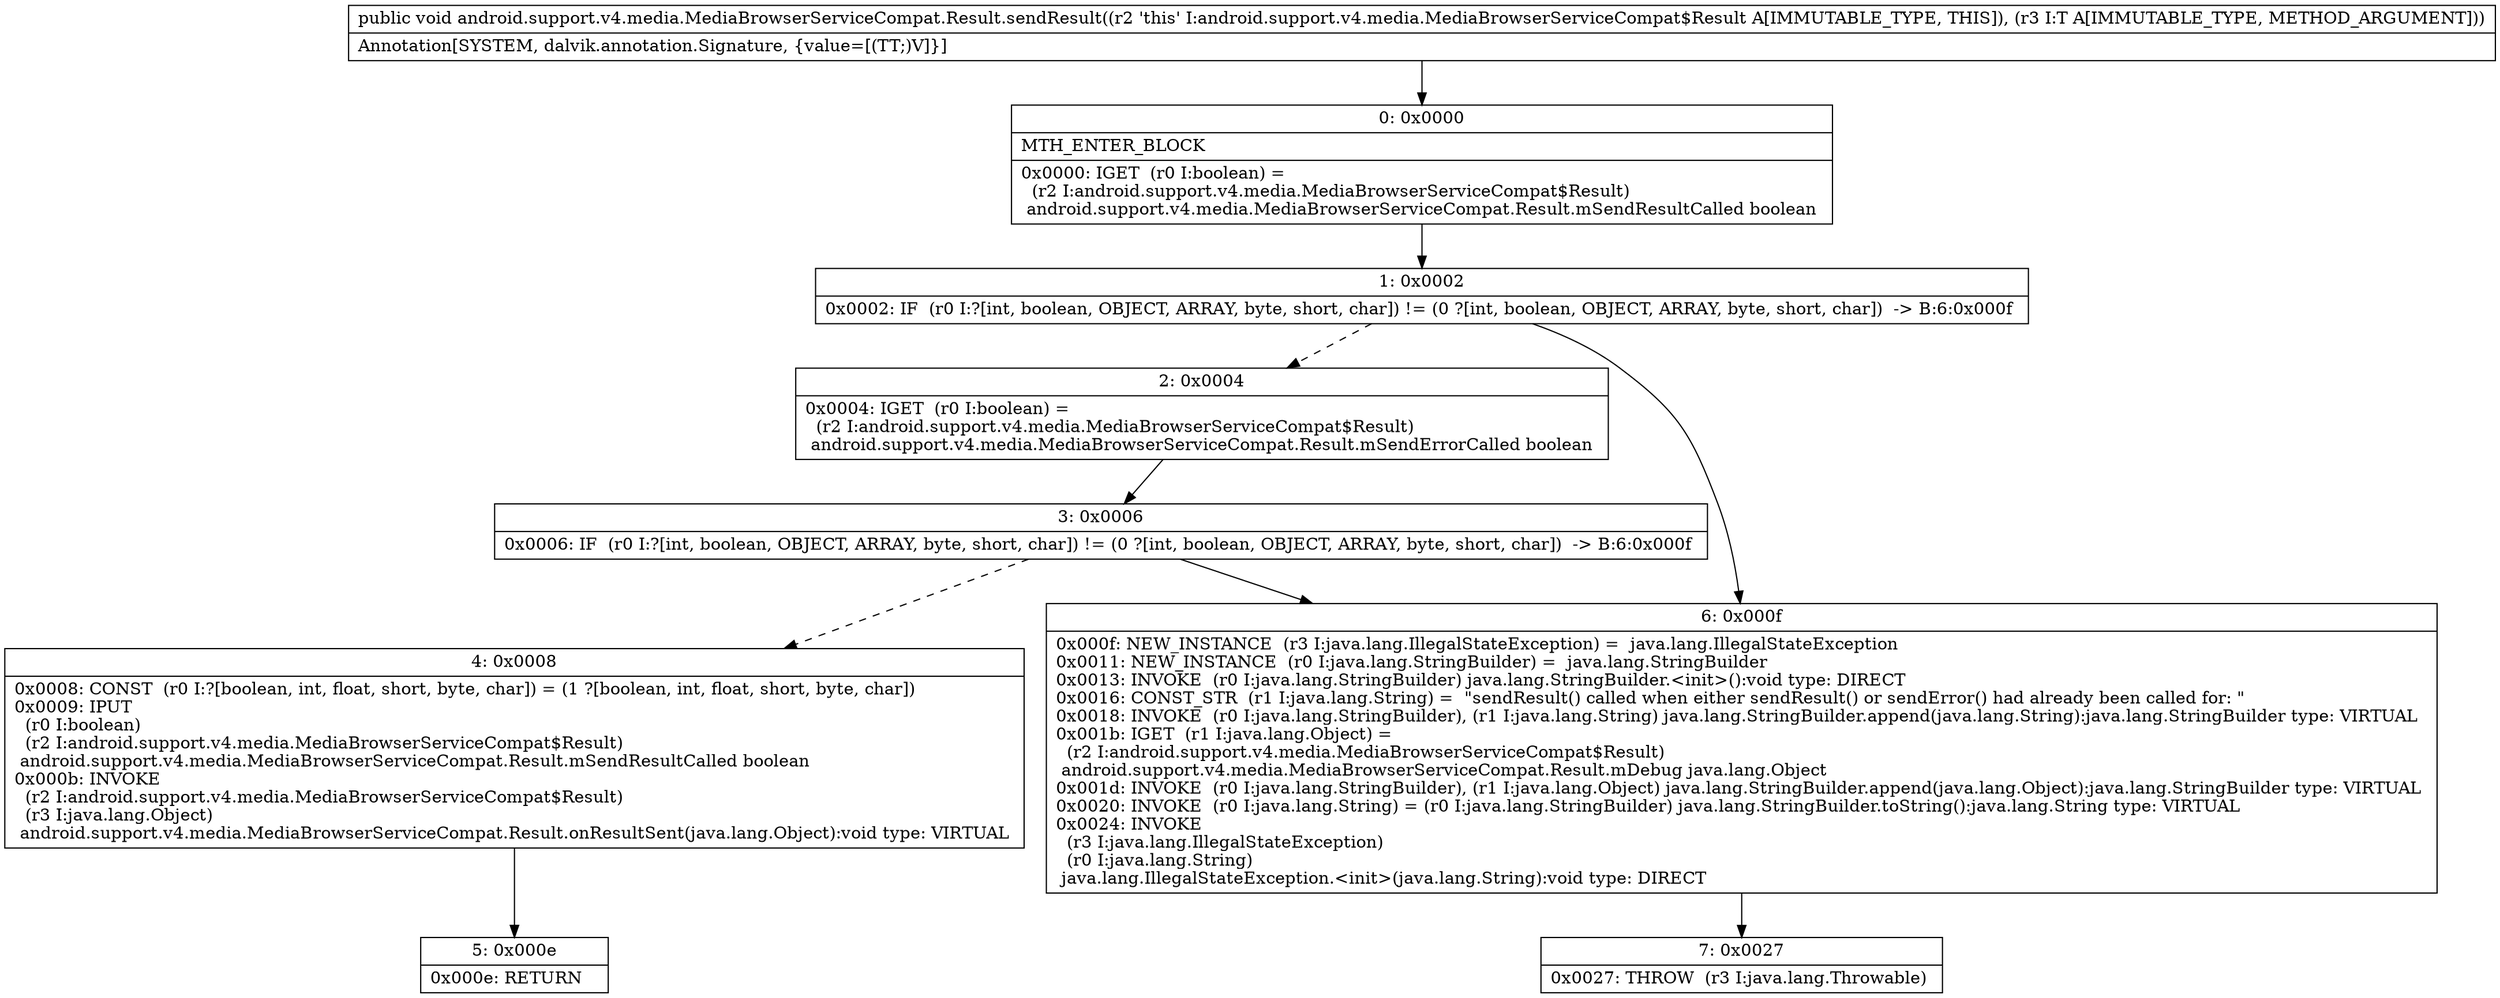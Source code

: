 digraph "CFG forandroid.support.v4.media.MediaBrowserServiceCompat.Result.sendResult(Ljava\/lang\/Object;)V" {
Node_0 [shape=record,label="{0\:\ 0x0000|MTH_ENTER_BLOCK\l|0x0000: IGET  (r0 I:boolean) = \l  (r2 I:android.support.v4.media.MediaBrowserServiceCompat$Result)\l android.support.v4.media.MediaBrowserServiceCompat.Result.mSendResultCalled boolean \l}"];
Node_1 [shape=record,label="{1\:\ 0x0002|0x0002: IF  (r0 I:?[int, boolean, OBJECT, ARRAY, byte, short, char]) != (0 ?[int, boolean, OBJECT, ARRAY, byte, short, char])  \-\> B:6:0x000f \l}"];
Node_2 [shape=record,label="{2\:\ 0x0004|0x0004: IGET  (r0 I:boolean) = \l  (r2 I:android.support.v4.media.MediaBrowserServiceCompat$Result)\l android.support.v4.media.MediaBrowserServiceCompat.Result.mSendErrorCalled boolean \l}"];
Node_3 [shape=record,label="{3\:\ 0x0006|0x0006: IF  (r0 I:?[int, boolean, OBJECT, ARRAY, byte, short, char]) != (0 ?[int, boolean, OBJECT, ARRAY, byte, short, char])  \-\> B:6:0x000f \l}"];
Node_4 [shape=record,label="{4\:\ 0x0008|0x0008: CONST  (r0 I:?[boolean, int, float, short, byte, char]) = (1 ?[boolean, int, float, short, byte, char]) \l0x0009: IPUT  \l  (r0 I:boolean)\l  (r2 I:android.support.v4.media.MediaBrowserServiceCompat$Result)\l android.support.v4.media.MediaBrowserServiceCompat.Result.mSendResultCalled boolean \l0x000b: INVOKE  \l  (r2 I:android.support.v4.media.MediaBrowserServiceCompat$Result)\l  (r3 I:java.lang.Object)\l android.support.v4.media.MediaBrowserServiceCompat.Result.onResultSent(java.lang.Object):void type: VIRTUAL \l}"];
Node_5 [shape=record,label="{5\:\ 0x000e|0x000e: RETURN   \l}"];
Node_6 [shape=record,label="{6\:\ 0x000f|0x000f: NEW_INSTANCE  (r3 I:java.lang.IllegalStateException) =  java.lang.IllegalStateException \l0x0011: NEW_INSTANCE  (r0 I:java.lang.StringBuilder) =  java.lang.StringBuilder \l0x0013: INVOKE  (r0 I:java.lang.StringBuilder) java.lang.StringBuilder.\<init\>():void type: DIRECT \l0x0016: CONST_STR  (r1 I:java.lang.String) =  \"sendResult() called when either sendResult() or sendError() had already been called for: \" \l0x0018: INVOKE  (r0 I:java.lang.StringBuilder), (r1 I:java.lang.String) java.lang.StringBuilder.append(java.lang.String):java.lang.StringBuilder type: VIRTUAL \l0x001b: IGET  (r1 I:java.lang.Object) = \l  (r2 I:android.support.v4.media.MediaBrowserServiceCompat$Result)\l android.support.v4.media.MediaBrowserServiceCompat.Result.mDebug java.lang.Object \l0x001d: INVOKE  (r0 I:java.lang.StringBuilder), (r1 I:java.lang.Object) java.lang.StringBuilder.append(java.lang.Object):java.lang.StringBuilder type: VIRTUAL \l0x0020: INVOKE  (r0 I:java.lang.String) = (r0 I:java.lang.StringBuilder) java.lang.StringBuilder.toString():java.lang.String type: VIRTUAL \l0x0024: INVOKE  \l  (r3 I:java.lang.IllegalStateException)\l  (r0 I:java.lang.String)\l java.lang.IllegalStateException.\<init\>(java.lang.String):void type: DIRECT \l}"];
Node_7 [shape=record,label="{7\:\ 0x0027|0x0027: THROW  (r3 I:java.lang.Throwable) \l}"];
MethodNode[shape=record,label="{public void android.support.v4.media.MediaBrowserServiceCompat.Result.sendResult((r2 'this' I:android.support.v4.media.MediaBrowserServiceCompat$Result A[IMMUTABLE_TYPE, THIS]), (r3 I:T A[IMMUTABLE_TYPE, METHOD_ARGUMENT]))  | Annotation[SYSTEM, dalvik.annotation.Signature, \{value=[(TT;)V]\}]\l}"];
MethodNode -> Node_0;
Node_0 -> Node_1;
Node_1 -> Node_2[style=dashed];
Node_1 -> Node_6;
Node_2 -> Node_3;
Node_3 -> Node_4[style=dashed];
Node_3 -> Node_6;
Node_4 -> Node_5;
Node_6 -> Node_7;
}


